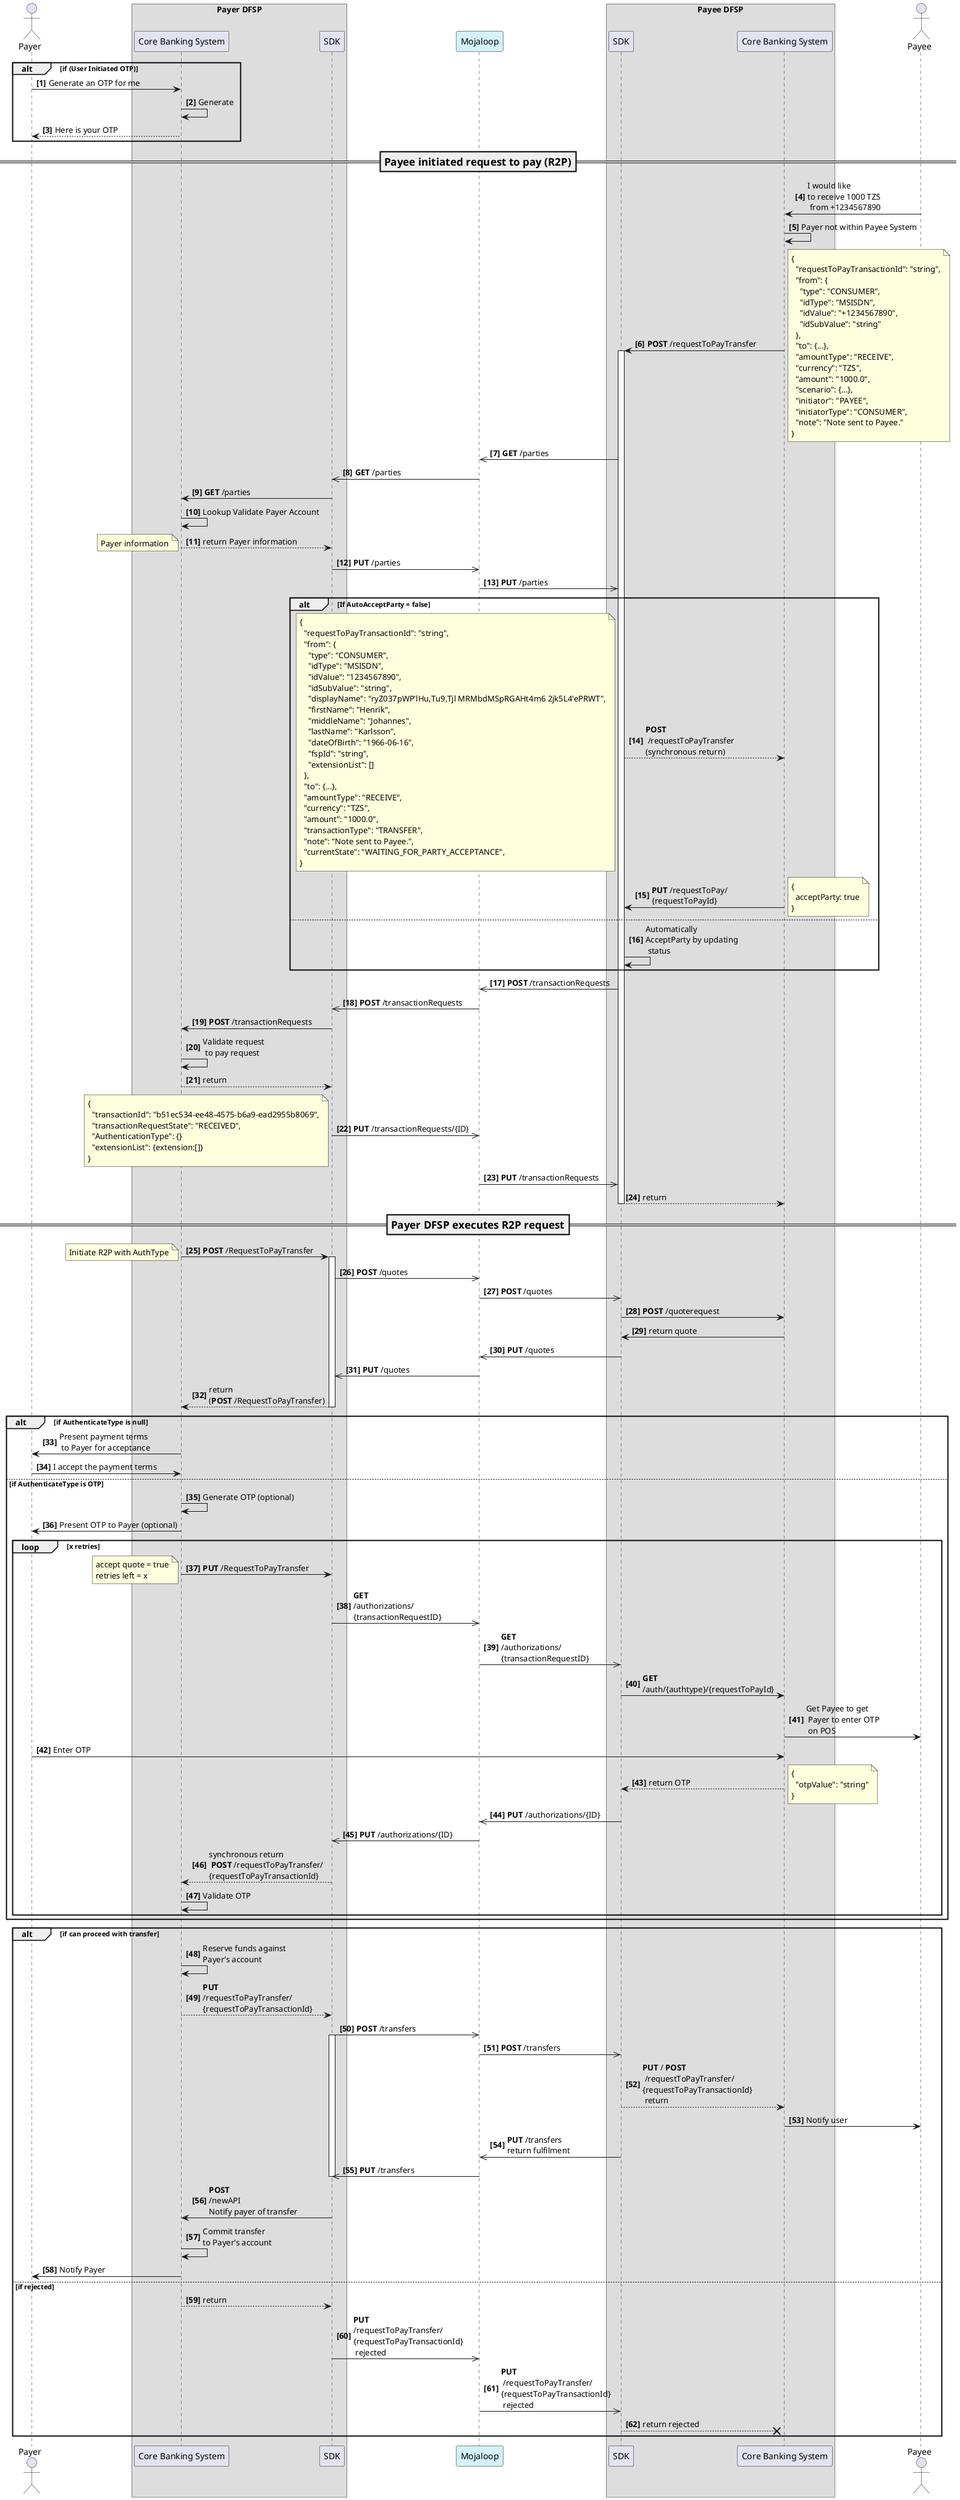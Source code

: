 @startuml

actor "Payer" as Payer
box Payer DFSP
participant "Core Banking System" as PayerDFSP
participant "SDK" as PayerSDK
end box
participant "Mojaloop" as Mojaloop  #d4f2f9

box Payee DFSP
participant "SDK" as PayeeSDK
participant "Core Banking System" as PayeeDFSP
end box
actor "Payee" as Payee
autonumber 1 "<b>[0]"

alt if (User Initiated OTP)
Payer->PayerDFSP: Generate an OTP for me
PayerDFSP->PayerDFSP:Generate
PayerDFSP-->Payer: Here is your OTP
end
=== Payee initiated request to pay (R2P) ==
Payee->PayeeDFSP: I would like \nto receive 1000 TZS\n from +1234567890
PayeeDFSP->PayeeDFSP: Payer not within Payee System

PayeeDFSP->PayeeSDK: **POST** /requestToPayTransfer
note right
{
  "requestToPayTransactionId": "string",
  "from": {    
    "type": "CONSUMER",
    "idType": "MSISDN",
    "idValue": "+1234567890",
    "idSubValue": "string"
  },
  "to": {...},
  "amountType": "RECEIVE",
  "currency": "TZS",
  "amount": "1000.0",
  "scenario": {...},
  "initiator": "PAYEE",
  "initiatorType": "CONSUMER",
  "note": "Note sent to Payee."
}
end note
activate PayeeSDK

PayeeSDK->>Mojaloop: **GET** /parties
Mojaloop->>PayerSDK: **GET** /parties
PayerSDK->PayerDFSP: **GET** /parties
PayerDFSP->PayerDFSP: Lookup Validate Payer Account
PayerDFSP-->PayerSDK: return Payer information
note left
Payer information
end note
PayerSDK->>Mojaloop: **PUT** /parties
Mojaloop->>PayeeSDK: **PUT** /parties

alt If AutoAcceptParty = false
  PayeeSDK-->PayeeDFSP: **POST**\n /requestToPayTransfer \n(synchronous return)
  note left
{
  "requestToPayTransactionId": "string",
  "from": {
    "type": "CONSUMER",
    "idType": "MSISDN",
    "idValue": "1234567890",
    "idSubValue": "string",
    "displayName": "ryZ037pWP'lHu,Tu9,Tjl MRMbdMSpRGAHt4m6 2jk5L4'ePRWT",
    "firstName": "Henrik",
    "middleName": "Johannes",
    "lastName": "Karlsson",
    "dateOfBirth": "1966-06-16",
    "fspId": "string",
    "extensionList": []
  },
  "to": {...},
  "amountType": "RECEIVE",
  "currency": "TZS",
  "amount": "1000.0",
  "transactionType": "TRANSFER",
  "note": "Note sent to Payee.",
  "currentState": "WAITING_FOR_PARTY_ACCEPTANCE",
}
  end note
PayeeDFSP->PayeeSDK: **PUT** /requestToPay/\n{requestToPayId}
note right
  {
    acceptParty: true
  }
end note
else
PayeeSDK->PayeeSDK: Automatically \nAcceptParty by updating\n status
end

PayeeSDK->>Mojaloop: **POST** /transactionRequests
Mojaloop->>PayerSDK: **POST** /transactionRequests
PayerSDK->PayerDFSP: **POST** /transactionRequests
PayerDFSP->PayerDFSP: Validate request\n to pay request
PayerDFSP-->PayerSDK: return
PayerSDK->>Mojaloop: **PUT** /transactionRequests/{ID}
note left
{
  "transactionId": "b51ec534-ee48-4575-b6a9-ead2955b8069",
  "transactionRequestState": "RECEIVED",
  "AuthenticationType": {}
  "extensionList": {extension:[]}
}
end note
Mojaloop->>PayeeSDK: **PUT** /transactionRequests
PayeeSDK-->PayeeDFSP: return 
deactivate PayeeSDK

=== Payer DFSP executes R2P request ==

PayerDFSP->PayerSDK: **POST** /RequestToPayTransfer
note left
Initiate R2P with AuthType
end note
activate PayerSDK
PayerSDK->>Mojaloop:  **POST** /quotes
Mojaloop->>PayeeSDK:  **POST** /quotes
PayeeSDK->PayeeDFSP:  **POST** /quoterequest
PayeeDFSP->PayeeSDK:  return quote
PayeeSDK->>Mojaloop: **PUT** /quotes
Mojaloop->>PayerSDK: **PUT** /quotes

PayerSDK-->PayerDFSP: return \n(**POST** /RequestToPayTransfer)
deactivate PayerSDK

alt if AuthenticateType is null
PayerDFSP->Payer: Present payment terms\n to Payer for acceptance
Payer->PayerDFSP: I accept the payment terms
else if AuthenticateType is OTP
PayerDFSP->PayerDFSP: Generate OTP (optional)
PayerDFSP->Payer: Present OTP to Payer (optional)

loop x retries
PayerDFSP->PayerSDK: **PUT** /RequestToPayTransfer
note left
  accept quote = true
  retries left = x
end note

PayerSDK->>Mojaloop: **GET** \n/authorizations/\n{transactionRequestID}
Mojaloop->>PayeeSDK: **GET** \n/authorizations/\n{transactionRequestID}
PayeeSDK->PayeeDFSP: **GET** \n/auth/{authtype}/{requestToPayId}
PayeeDFSP->Payee: Get Payee to get\n Payer to enter OTP\n on POS
Payer->PayeeDFSP: Enter OTP
PayeeDFSP-->PayeeSDK: return OTP
note right
{
  "otpValue": "string"
}
end note
PayeeSDK->>Mojaloop: **PUT** /authorizations/{ID}
Mojaloop->>PayerSDK: **PUT** /authorizations/{ID}
PayerSDK-->PayerDFSP: synchronous return \n **POST** /requestToPayTransfer/\n{requestToPayTransactionId}
PayerDFSP->PayerDFSP: Validate OTP

end loop

end



alt if can proceed with transfer
PayerDFSP->PayerDFSP: Reserve funds against \nPayer's account
PayerDFSP-->PayerSDK:  **PUT** \n/requestToPayTransfer/\n{requestToPayTransactionId}

PayerSDK->>Mojaloop: **POST** /transfers
activate PayerSDK
Mojaloop->>PayeeSDK: **POST** /transfers
PayeeSDK-->PayeeDFSP: **PUT** / **POST**\n /requestToPayTransfer/\n{requestToPayTransactionId}\n return
PayeeDFSP->Payee: Notify user
PayeeSDK->>Mojaloop: **PUT** /transfers \nreturn fulfilment
Mojaloop->>PayerSDK: **PUT** /transfers
deactivate PayerSDK
PayerSDK->PayerDFSP: **POST** \n/newAPI  \nNotify payer of transfer
PayerDFSP->PayerDFSP: Commit transfer \nto Payer's account
PayerDFSP->Payer: Notify Payer

else if rejected

PayerDFSP-->PayerSDK: return
PayerSDK->>Mojaloop: **PUT** \n/requestToPayTransfer/\n{requestToPayTransactionId}\n rejected
Mojaloop->>PayeeSDK: **PUT**\n /requestToPayTransfer/\n{requestToPayTransactionId}\n rejected
PayeeSDK-->X PayeeDFSP: return rejected
end 


@enduml